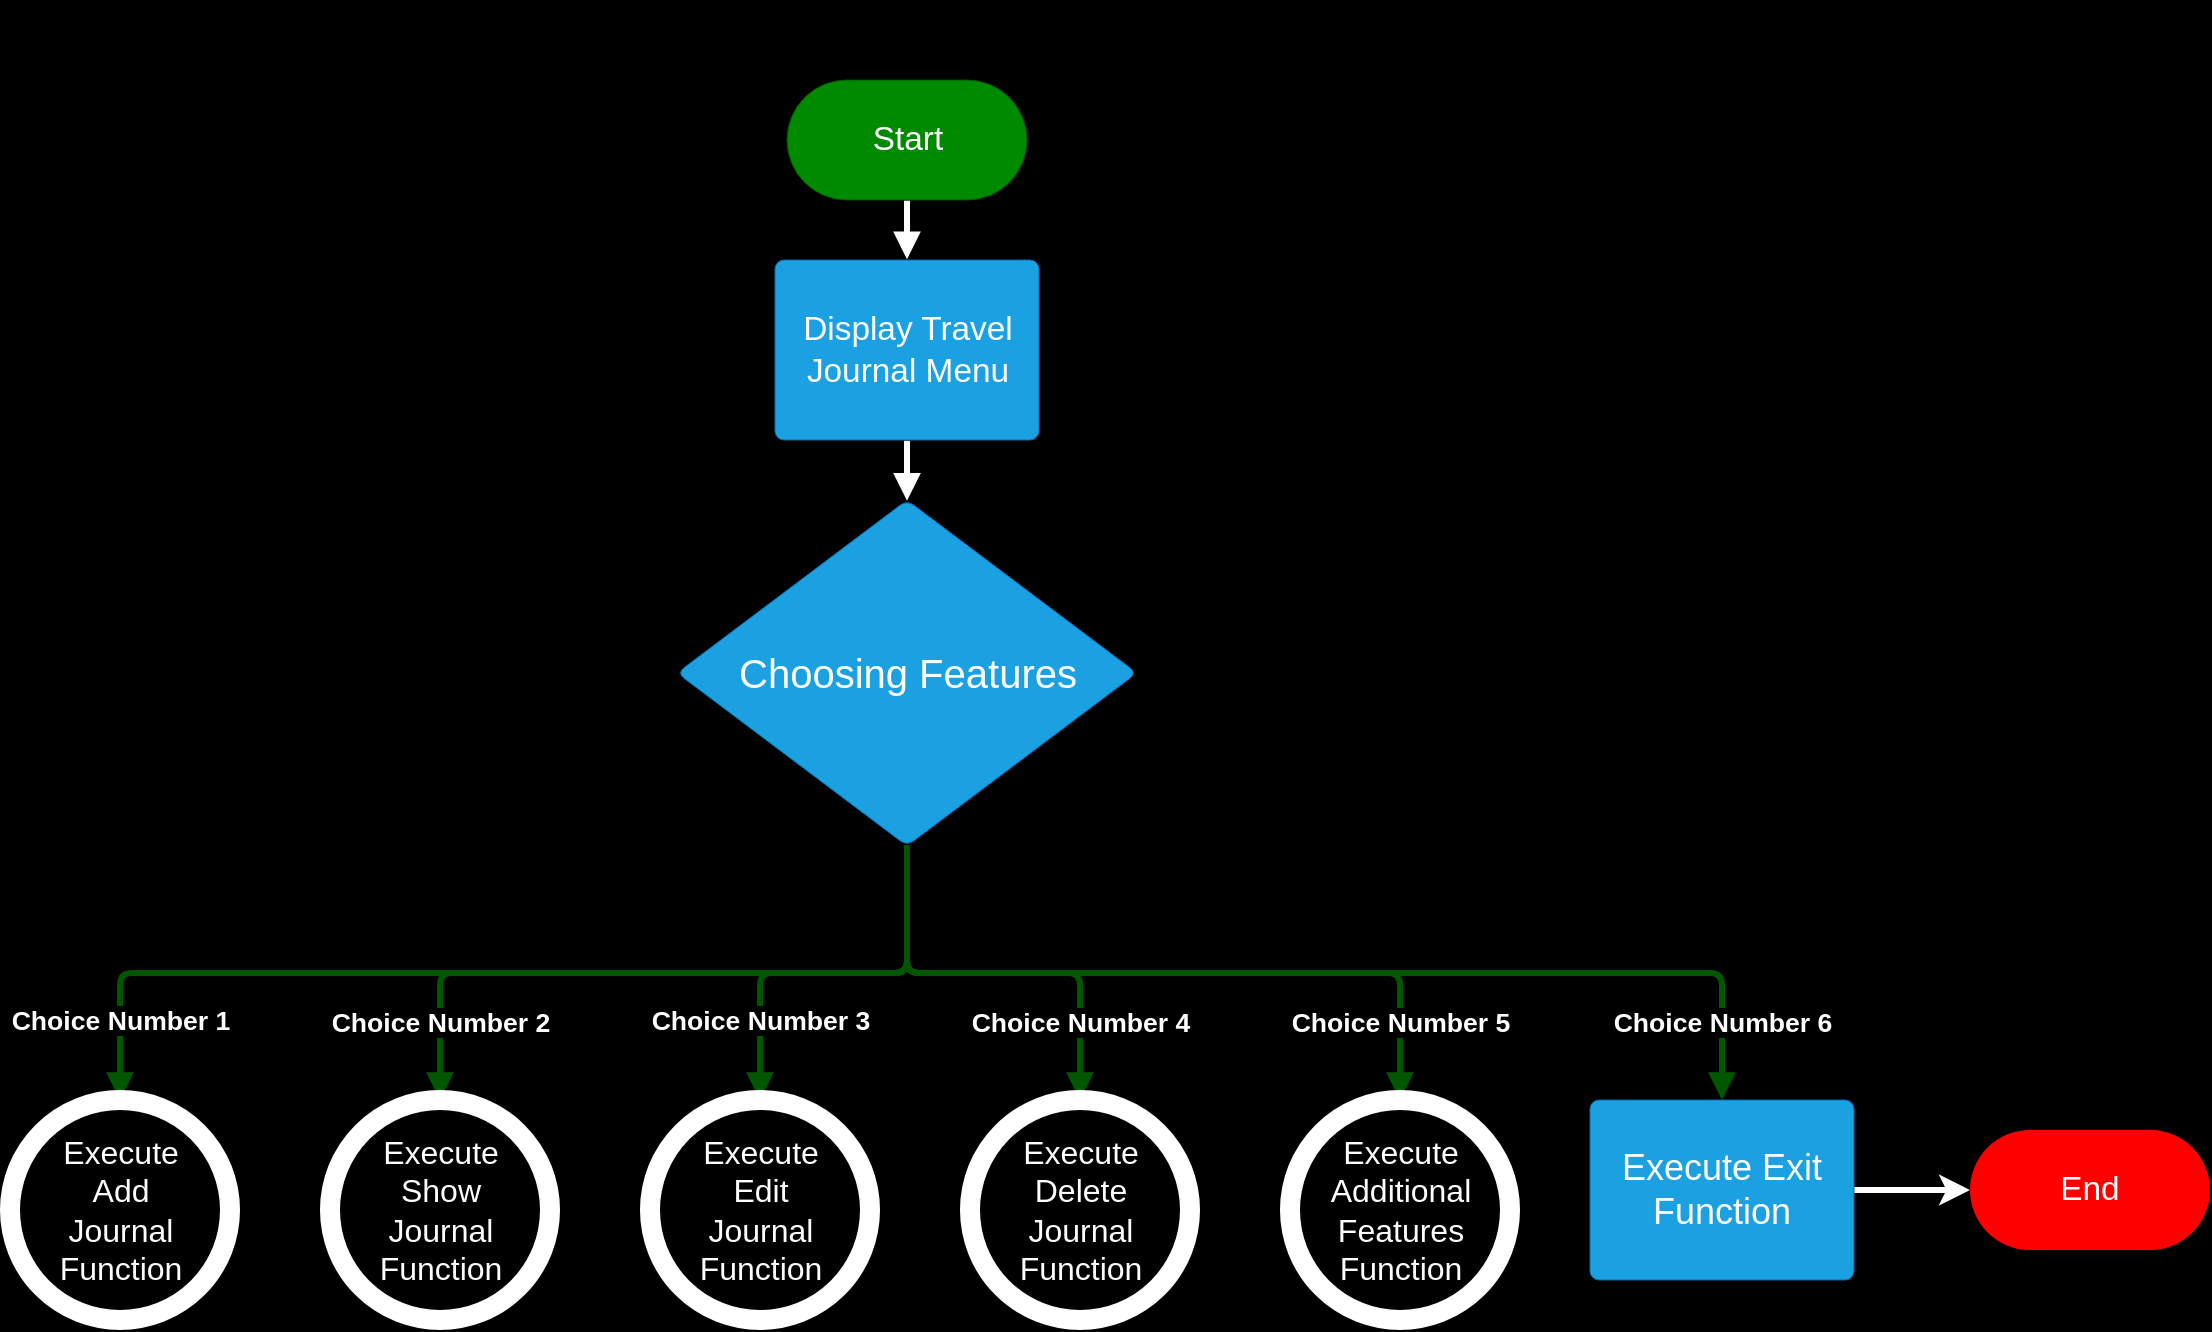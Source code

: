 <mxfile version="24.2.7" type="device">
  <diagram name="Page-1" id="Tp38adMMMFgdPORCxGuP">
    <mxGraphModel dx="1615" dy="937" grid="1" gridSize="10" guides="1" tooltips="1" connect="1" arrows="1" fold="1" page="1" pageScale="1" pageWidth="850" pageHeight="1100" background="#000000" math="0" shadow="0">
      <root>
        <mxCell id="0" />
        <mxCell id="1" parent="0" />
        <mxCell id="AOXKAMfLtgICsUlG0zG9-1" value="Start" style="html=1;overflow=block;blockSpacing=1;whiteSpace=wrap;fontSize=16.7;fontColor=#ffffff;spacing=3.8;strokeColor=#005700;rounded=1;absoluteArcSize=1;arcSize=120;fillColor=#008a00;strokeWidth=NaN;lucidId=39wL1MRaq2_O;" vertex="1" parent="1">
          <mxGeometry x="788.5" y="40" width="120" height="60" as="geometry" />
        </mxCell>
        <mxCell id="AOXKAMfLtgICsUlG0zG9-2" value="&lt;font style=&quot;font-size: 20px;&quot;&gt;Choosing Features&lt;/font&gt;" style="html=1;overflow=block;blockSpacing=1;whiteSpace=wrap;rhombus;fontSize=16.7;fontColor=#ffffff;spacing=3.8;strokeColor=#006EAF;rounded=1;absoluteArcSize=1;arcSize=9;fillColor=#1ba1e2;strokeWidth=NaN;lucidId=39wLGG56x5rx;" vertex="1" parent="1">
          <mxGeometry x="733.5" y="250" width="230" height="173" as="geometry" />
        </mxCell>
        <mxCell id="AOXKAMfLtgICsUlG0zG9-4" value="" style="html=1;jettySize=18;whiteSpace=wrap;overflow=block;blockSpacing=1;fontSize=13;strokeColor=#FFFFFF;strokeOpacity=100;strokeWidth=3;rounded=1;arcSize=12;edgeStyle=orthogonalEdgeStyle;startArrow=none;endArrow=block;endFill=1;exitX=0.5;exitY=1.006;exitPerimeter=0;entryX=0.5;entryY=-0.004;entryPerimeter=0;lucidId=39wLUXoq_lXd;fillColor=#1ba1e2;" edge="1" parent="1" source="AOXKAMfLtgICsUlG0zG9-1" target="AOXKAMfLtgICsUlG0zG9-8">
          <mxGeometry width="100" height="100" relative="1" as="geometry">
            <Array as="points" />
          </mxGeometry>
        </mxCell>
        <mxCell id="AOXKAMfLtgICsUlG0zG9-5" value="" style="html=1;jettySize=18;whiteSpace=wrap;overflow=block;blockSpacing=1;fontSize=13;strokeColor=#FFFFFF;strokeOpacity=100;strokeWidth=3;rounded=1;arcSize=12;edgeStyle=orthogonalEdgeStyle;startArrow=none;endArrow=block;endFill=1;exitX=0.5;exitY=1.004;exitPerimeter=0;entryX=0.5;entryY=0.002;entryPerimeter=0;lucidId=39wLFfeJ~EYN;fillColor=#1ba1e2;" edge="1" parent="1" source="AOXKAMfLtgICsUlG0zG9-8" target="AOXKAMfLtgICsUlG0zG9-2">
          <mxGeometry width="100" height="100" relative="1" as="geometry">
            <Array as="points" />
          </mxGeometry>
        </mxCell>
        <mxCell id="AOXKAMfLtgICsUlG0zG9-6" value="" style="html=1;jettySize=18;whiteSpace=wrap;overflow=block;blockSpacing=1;fontSize=13;strokeColor=#005700;strokeOpacity=100;strokeWidth=3;rounded=1;arcSize=12;edgeStyle=orthogonalEdgeStyle;startArrow=none;endArrow=block;endFill=1;exitX=0.5;exitY=0.998;exitPerimeter=0;entryX=0.5;entryY=0;entryPerimeter=0;lucidId=39wLRLaOBurm;fillColor=#008a00;entryDx=0;entryDy=0;" edge="1" parent="1" source="AOXKAMfLtgICsUlG0zG9-2" target="AOXKAMfLtgICsUlG0zG9-27">
          <mxGeometry width="100" height="100" relative="1" as="geometry">
            <mxPoint x="191.5" y="507.64" as="targetPoint" />
          </mxGeometry>
        </mxCell>
        <mxCell id="AOXKAMfLtgICsUlG0zG9-7" value="Choice Number 1" style="text;html=1;resizable=0;labelBackgroundColor=#000000;align=center;verticalAlign=middle;fontStyle=1;fontColor=#FFFFFF;fontSize=13.3;" vertex="1" parent="AOXKAMfLtgICsUlG0zG9-6">
          <mxGeometry x="0.924" relative="1" as="geometry">
            <mxPoint y="-20" as="offset" />
          </mxGeometry>
        </mxCell>
        <mxCell id="AOXKAMfLtgICsUlG0zG9-8" value="Display Travel Journal Menu" style="html=1;overflow=block;blockSpacing=1;whiteSpace=wrap;fontSize=16.7;spacing=9;strokeColor=#006EAF;rounded=1;absoluteArcSize=1;arcSize=9;fillColor=#1ba1e2;strokeWidth=NaN;lucidId=39wLnJ_wp2-h;fontColor=#ffffff;" vertex="1" parent="1">
          <mxGeometry x="782.5" y="130" width="132" height="90" as="geometry" />
        </mxCell>
        <mxCell id="AOXKAMfLtgICsUlG0zG9-13" value="" style="html=1;jettySize=18;whiteSpace=wrap;fontSize=13.3;fontColor=#333333;fontStyle=1;strokeColor=#005700;strokeOpacity=100;strokeWidth=3;rounded=1;arcSize=12;edgeStyle=orthogonalEdgeStyle;startArrow=none;endArrow=block;endFill=1;exitX=0.5;exitY=0.998;exitPerimeter=0;entryX=0.5;entryY=0;entryPerimeter=0;lucidId=Q2avhE32~0ku;fillColor=#008a00;entryDx=0;entryDy=0;" edge="1" parent="1" source="AOXKAMfLtgICsUlG0zG9-2" target="AOXKAMfLtgICsUlG0zG9-28">
          <mxGeometry width="100" height="100" relative="1" as="geometry">
            <Array as="points" />
            <mxPoint x="431.14" y="507.64" as="targetPoint" />
          </mxGeometry>
        </mxCell>
        <mxCell id="AOXKAMfLtgICsUlG0zG9-14" value="Choice Number 2" style="text;html=1;resizable=0;labelBackgroundColor=#000000;align=center;verticalAlign=middle;fontStyle=1;fontColor=#FFFFFF;fontSize=13.3;" vertex="1" parent="AOXKAMfLtgICsUlG0zG9-13">
          <mxGeometry x="0.885" relative="1" as="geometry">
            <mxPoint y="-18" as="offset" />
          </mxGeometry>
        </mxCell>
        <mxCell id="AOXKAMfLtgICsUlG0zG9-15" value="" style="html=1;jettySize=18;whiteSpace=wrap;fontSize=13.3;fontColor=#333333;fontStyle=1;strokeColor=#005700;strokeOpacity=100;strokeWidth=3;rounded=1;arcSize=12;edgeStyle=orthogonalEdgeStyle;startArrow=none;endArrow=block;endFill=1;exitX=0.5;exitY=0.998;exitPerimeter=0;entryX=0.5;entryY=0;entryPerimeter=0;lucidId=E3av-h~LvY7t;fillColor=#008a00;entryDx=0;entryDy=0;" edge="1" parent="1" source="AOXKAMfLtgICsUlG0zG9-2" target="AOXKAMfLtgICsUlG0zG9-29">
          <mxGeometry width="100" height="100" relative="1" as="geometry">
            <Array as="points" />
            <mxPoint x="712" y="507.64" as="targetPoint" />
          </mxGeometry>
        </mxCell>
        <mxCell id="AOXKAMfLtgICsUlG0zG9-16" value="Choice Number 3" style="text;html=1;resizable=0;labelBackgroundColor=#000000;align=center;verticalAlign=middle;fontStyle=1;fontColor=#FFFFFF;fontSize=13.3;" vertex="1" parent="AOXKAMfLtgICsUlG0zG9-15">
          <mxGeometry x="0.765" relative="1" as="geometry">
            <mxPoint y="-16" as="offset" />
          </mxGeometry>
        </mxCell>
        <mxCell id="AOXKAMfLtgICsUlG0zG9-17" value="" style="html=1;jettySize=18;whiteSpace=wrap;fontSize=13.3;fontColor=#333333;fontStyle=1;strokeColor=#005700;strokeOpacity=100;strokeWidth=3;rounded=1;arcSize=12;edgeStyle=orthogonalEdgeStyle;startArrow=none;endArrow=block;endFill=1;exitX=0.5;exitY=0.998;exitPerimeter=0;entryX=0.5;entryY=0;entryPerimeter=0;lucidId=.3av.siftXe3;fillColor=#008a00;entryDx=0;entryDy=0;" edge="1" parent="1" source="AOXKAMfLtgICsUlG0zG9-2" target="AOXKAMfLtgICsUlG0zG9-31">
          <mxGeometry width="100" height="100" relative="1" as="geometry">
            <Array as="points" />
            <mxPoint x="978.5" y="507.64" as="targetPoint" />
          </mxGeometry>
        </mxCell>
        <mxCell id="AOXKAMfLtgICsUlG0zG9-18" value="Choice Number 4" style="text;html=1;resizable=0;labelBackgroundColor=#000000;align=center;verticalAlign=middle;fontStyle=1;fontColor=#FFFFFF;fontSize=13.3;" vertex="1" parent="AOXKAMfLtgICsUlG0zG9-17">
          <mxGeometry x="0.765" relative="1" as="geometry">
            <mxPoint y="-14" as="offset" />
          </mxGeometry>
        </mxCell>
        <mxCell id="AOXKAMfLtgICsUlG0zG9-19" value="" style="html=1;jettySize=18;whiteSpace=wrap;fontSize=13.3;fontColor=#333333;fontStyle=1;strokeColor=#005700;strokeOpacity=100;strokeWidth=3;rounded=1;arcSize=12;edgeStyle=orthogonalEdgeStyle;startArrow=none;endArrow=block;endFill=1;exitX=0.5;exitY=0.998;exitPerimeter=0;entryX=0.5;entryY=0;entryPerimeter=0;lucidId=h4avc9kdezYn;fillColor=#008a00;entryDx=0;entryDy=0;" edge="1" parent="1" source="AOXKAMfLtgICsUlG0zG9-2" target="AOXKAMfLtgICsUlG0zG9-32">
          <mxGeometry width="100" height="100" relative="1" as="geometry">
            <Array as="points" />
            <mxPoint x="1198.5" y="507.64" as="targetPoint" />
          </mxGeometry>
        </mxCell>
        <mxCell id="AOXKAMfLtgICsUlG0zG9-20" value="Choice Number 5" style="text;html=1;resizable=0;labelBackgroundColor=#000000;align=center;verticalAlign=middle;fontStyle=1;fontColor=#FFFFFF;fontSize=13.3;" vertex="1" parent="AOXKAMfLtgICsUlG0zG9-19">
          <mxGeometry x="0.885" relative="1" as="geometry">
            <mxPoint y="-18" as="offset" />
          </mxGeometry>
        </mxCell>
        <mxCell id="AOXKAMfLtgICsUlG0zG9-21" style="edgeStyle=orthogonalEdgeStyle;rounded=0;orthogonalLoop=1;jettySize=auto;html=1;entryX=0;entryY=0.5;entryDx=0;entryDy=0;strokeColor=#FFFFFF;strokeWidth=3;exitX=1;exitY=0.5;exitDx=0;exitDy=0;" edge="1" parent="1" source="AOXKAMfLtgICsUlG0zG9-36" target="AOXKAMfLtgICsUlG0zG9-25">
          <mxGeometry relative="1" as="geometry">
            <mxPoint x="1350" y="580" as="sourcePoint" />
            <mxPoint x="1380" y="595" as="targetPoint" />
          </mxGeometry>
        </mxCell>
        <mxCell id="AOXKAMfLtgICsUlG0zG9-23" value="" style="html=1;jettySize=18;whiteSpace=wrap;fontSize=13.3;fontColor=#333333;fontStyle=1;strokeColor=#005700;strokeOpacity=100;strokeWidth=3;rounded=1;arcSize=12;edgeStyle=orthogonalEdgeStyle;startArrow=none;endArrow=block;endFill=1;exitX=0.5;exitY=0.998;exitPerimeter=0;entryX=0.5;entryY=0;lucidId=c7avUJEq6.oB;fillColor=#008a00;entryDx=0;entryDy=0;" edge="1" parent="1" source="AOXKAMfLtgICsUlG0zG9-2" target="AOXKAMfLtgICsUlG0zG9-36">
          <mxGeometry width="100" height="100" relative="1" as="geometry">
            <Array as="points" />
            <mxPoint x="1255" y="550" as="targetPoint" />
          </mxGeometry>
        </mxCell>
        <mxCell id="AOXKAMfLtgICsUlG0zG9-24" value="Choice Number 6" style="text;html=1;resizable=0;labelBackgroundColor=#000000;align=center;verticalAlign=middle;fontStyle=1;fontColor=#FFFFFF;fontSize=13.3;" vertex="1" parent="AOXKAMfLtgICsUlG0zG9-23">
          <mxGeometry x="0.924" relative="1" as="geometry">
            <mxPoint y="-19" as="offset" />
          </mxGeometry>
        </mxCell>
        <mxCell id="AOXKAMfLtgICsUlG0zG9-25" value="End" style="html=1;overflow=block;blockSpacing=1;whiteSpace=wrap;fontSize=16.7;fontColor=#ffffff;spacing=3.8;strokeColor=none;rounded=1;absoluteArcSize=1;arcSize=120;fillColor=#FF0000;strokeWidth=NaN;lucidId=39wL1MRaq2_O;" vertex="1" parent="1">
          <mxGeometry x="1380" y="565" width="120" height="60" as="geometry" />
        </mxCell>
        <mxCell id="AOXKAMfLtgICsUlG0zG9-27" value="&lt;span style=&quot;color: rgb(255, 255, 255); font-size: 16px; text-wrap: wrap;&quot;&gt;Execute Add Journal Function&lt;/span&gt;" style="verticalLabelPosition=middle;verticalAlign=middle;html=1;shape=mxgraph.flowchart.on-page_reference;fillColor=none;strokeColor=#FFFFFF;strokeWidth=10;labelPosition=center;align=center;fontSize=16;" vertex="1" parent="1">
          <mxGeometry x="400" y="550" width="110" height="110" as="geometry" />
        </mxCell>
        <mxCell id="AOXKAMfLtgICsUlG0zG9-28" value="&lt;span style=&quot;color: rgb(255, 255, 255); font-size: 16px; text-wrap: wrap;&quot;&gt;Execute Show Journal Function&lt;/span&gt;" style="verticalLabelPosition=middle;verticalAlign=middle;html=1;shape=mxgraph.flowchart.on-page_reference;fillColor=none;strokeColor=#FFFFFF;strokeWidth=10;labelPosition=center;align=center;fontSize=16;" vertex="1" parent="1">
          <mxGeometry x="560" y="550" width="110" height="110" as="geometry" />
        </mxCell>
        <mxCell id="AOXKAMfLtgICsUlG0zG9-29" value="&lt;span style=&quot;color: rgb(255, 255, 255); font-size: 16px; text-wrap: wrap;&quot;&gt;Execute Edit Journal Function&lt;/span&gt;" style="verticalLabelPosition=middle;verticalAlign=middle;html=1;shape=mxgraph.flowchart.on-page_reference;fillColor=none;strokeColor=#FFFFFF;strokeWidth=10;labelPosition=center;align=center;fontSize=16;" vertex="1" parent="1">
          <mxGeometry x="720" y="550" width="110" height="110" as="geometry" />
        </mxCell>
        <mxCell id="AOXKAMfLtgICsUlG0zG9-31" value="&lt;span style=&quot;color: rgb(255, 255, 255); font-size: 16px; text-wrap: wrap;&quot;&gt;Execute Delete Journal Function&lt;/span&gt;" style="verticalLabelPosition=middle;verticalAlign=middle;html=1;shape=mxgraph.flowchart.on-page_reference;fillColor=none;strokeColor=#FFFFFF;strokeWidth=10;labelPosition=center;align=center;fontSize=16;" vertex="1" parent="1">
          <mxGeometry x="880" y="550" width="110" height="110" as="geometry" />
        </mxCell>
        <mxCell id="AOXKAMfLtgICsUlG0zG9-32" value="&lt;span style=&quot;color: rgb(255, 255, 255); font-size: 16px; text-wrap: wrap;&quot;&gt;Execute Additional Features Function&lt;/span&gt;" style="verticalLabelPosition=middle;verticalAlign=middle;html=1;shape=mxgraph.flowchart.on-page_reference;fillColor=none;strokeColor=#FFFFFF;strokeWidth=10;labelPosition=center;align=center;fontSize=16;" vertex="1" parent="1">
          <mxGeometry x="1040" y="550" width="110" height="110" as="geometry" />
        </mxCell>
        <mxCell id="AOXKAMfLtgICsUlG0zG9-36" value="&lt;span style=&quot;font-size: 18px;&quot;&gt;Execute Exit Function&lt;/span&gt;" style="html=1;overflow=block;blockSpacing=1;whiteSpace=wrap;fontSize=16.7;spacing=9;strokeColor=#006EAF;rounded=1;absoluteArcSize=1;arcSize=9;fillColor=#1ba1e2;strokeWidth=NaN;lucidId=39wLnJ_wp2-h;fontColor=#ffffff;" vertex="1" parent="1">
          <mxGeometry x="1190" y="550" width="132" height="90" as="geometry" />
        </mxCell>
        <mxCell id="AOXKAMfLtgICsUlG0zG9-37" value="" style="html=1;overflow=block;blockSpacing=1;whiteSpace=wrap;fontSize=16.7;spacing=9;strokeColor=none;rounded=1;absoluteArcSize=1;arcSize=9;fillColor=none;strokeWidth=NaN;lucidId=39wLnJ_wp2-h;fontColor=#ffffff;" vertex="1" parent="1">
          <mxGeometry x="780" width="132" height="30" as="geometry" />
        </mxCell>
      </root>
    </mxGraphModel>
  </diagram>
</mxfile>
